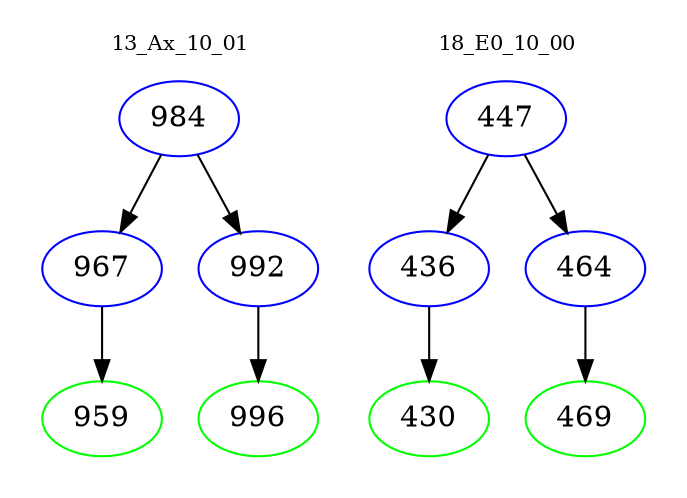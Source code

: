 digraph{
subgraph cluster_0 {
color = white
label = "13_Ax_10_01";
fontsize=10;
T0_984 [label="984", color="blue"]
T0_984 -> T0_967 [color="black"]
T0_967 [label="967", color="blue"]
T0_967 -> T0_959 [color="black"]
T0_959 [label="959", color="green"]
T0_984 -> T0_992 [color="black"]
T0_992 [label="992", color="blue"]
T0_992 -> T0_996 [color="black"]
T0_996 [label="996", color="green"]
}
subgraph cluster_1 {
color = white
label = "18_E0_10_00";
fontsize=10;
T1_447 [label="447", color="blue"]
T1_447 -> T1_436 [color="black"]
T1_436 [label="436", color="blue"]
T1_436 -> T1_430 [color="black"]
T1_430 [label="430", color="green"]
T1_447 -> T1_464 [color="black"]
T1_464 [label="464", color="blue"]
T1_464 -> T1_469 [color="black"]
T1_469 [label="469", color="green"]
}
}
